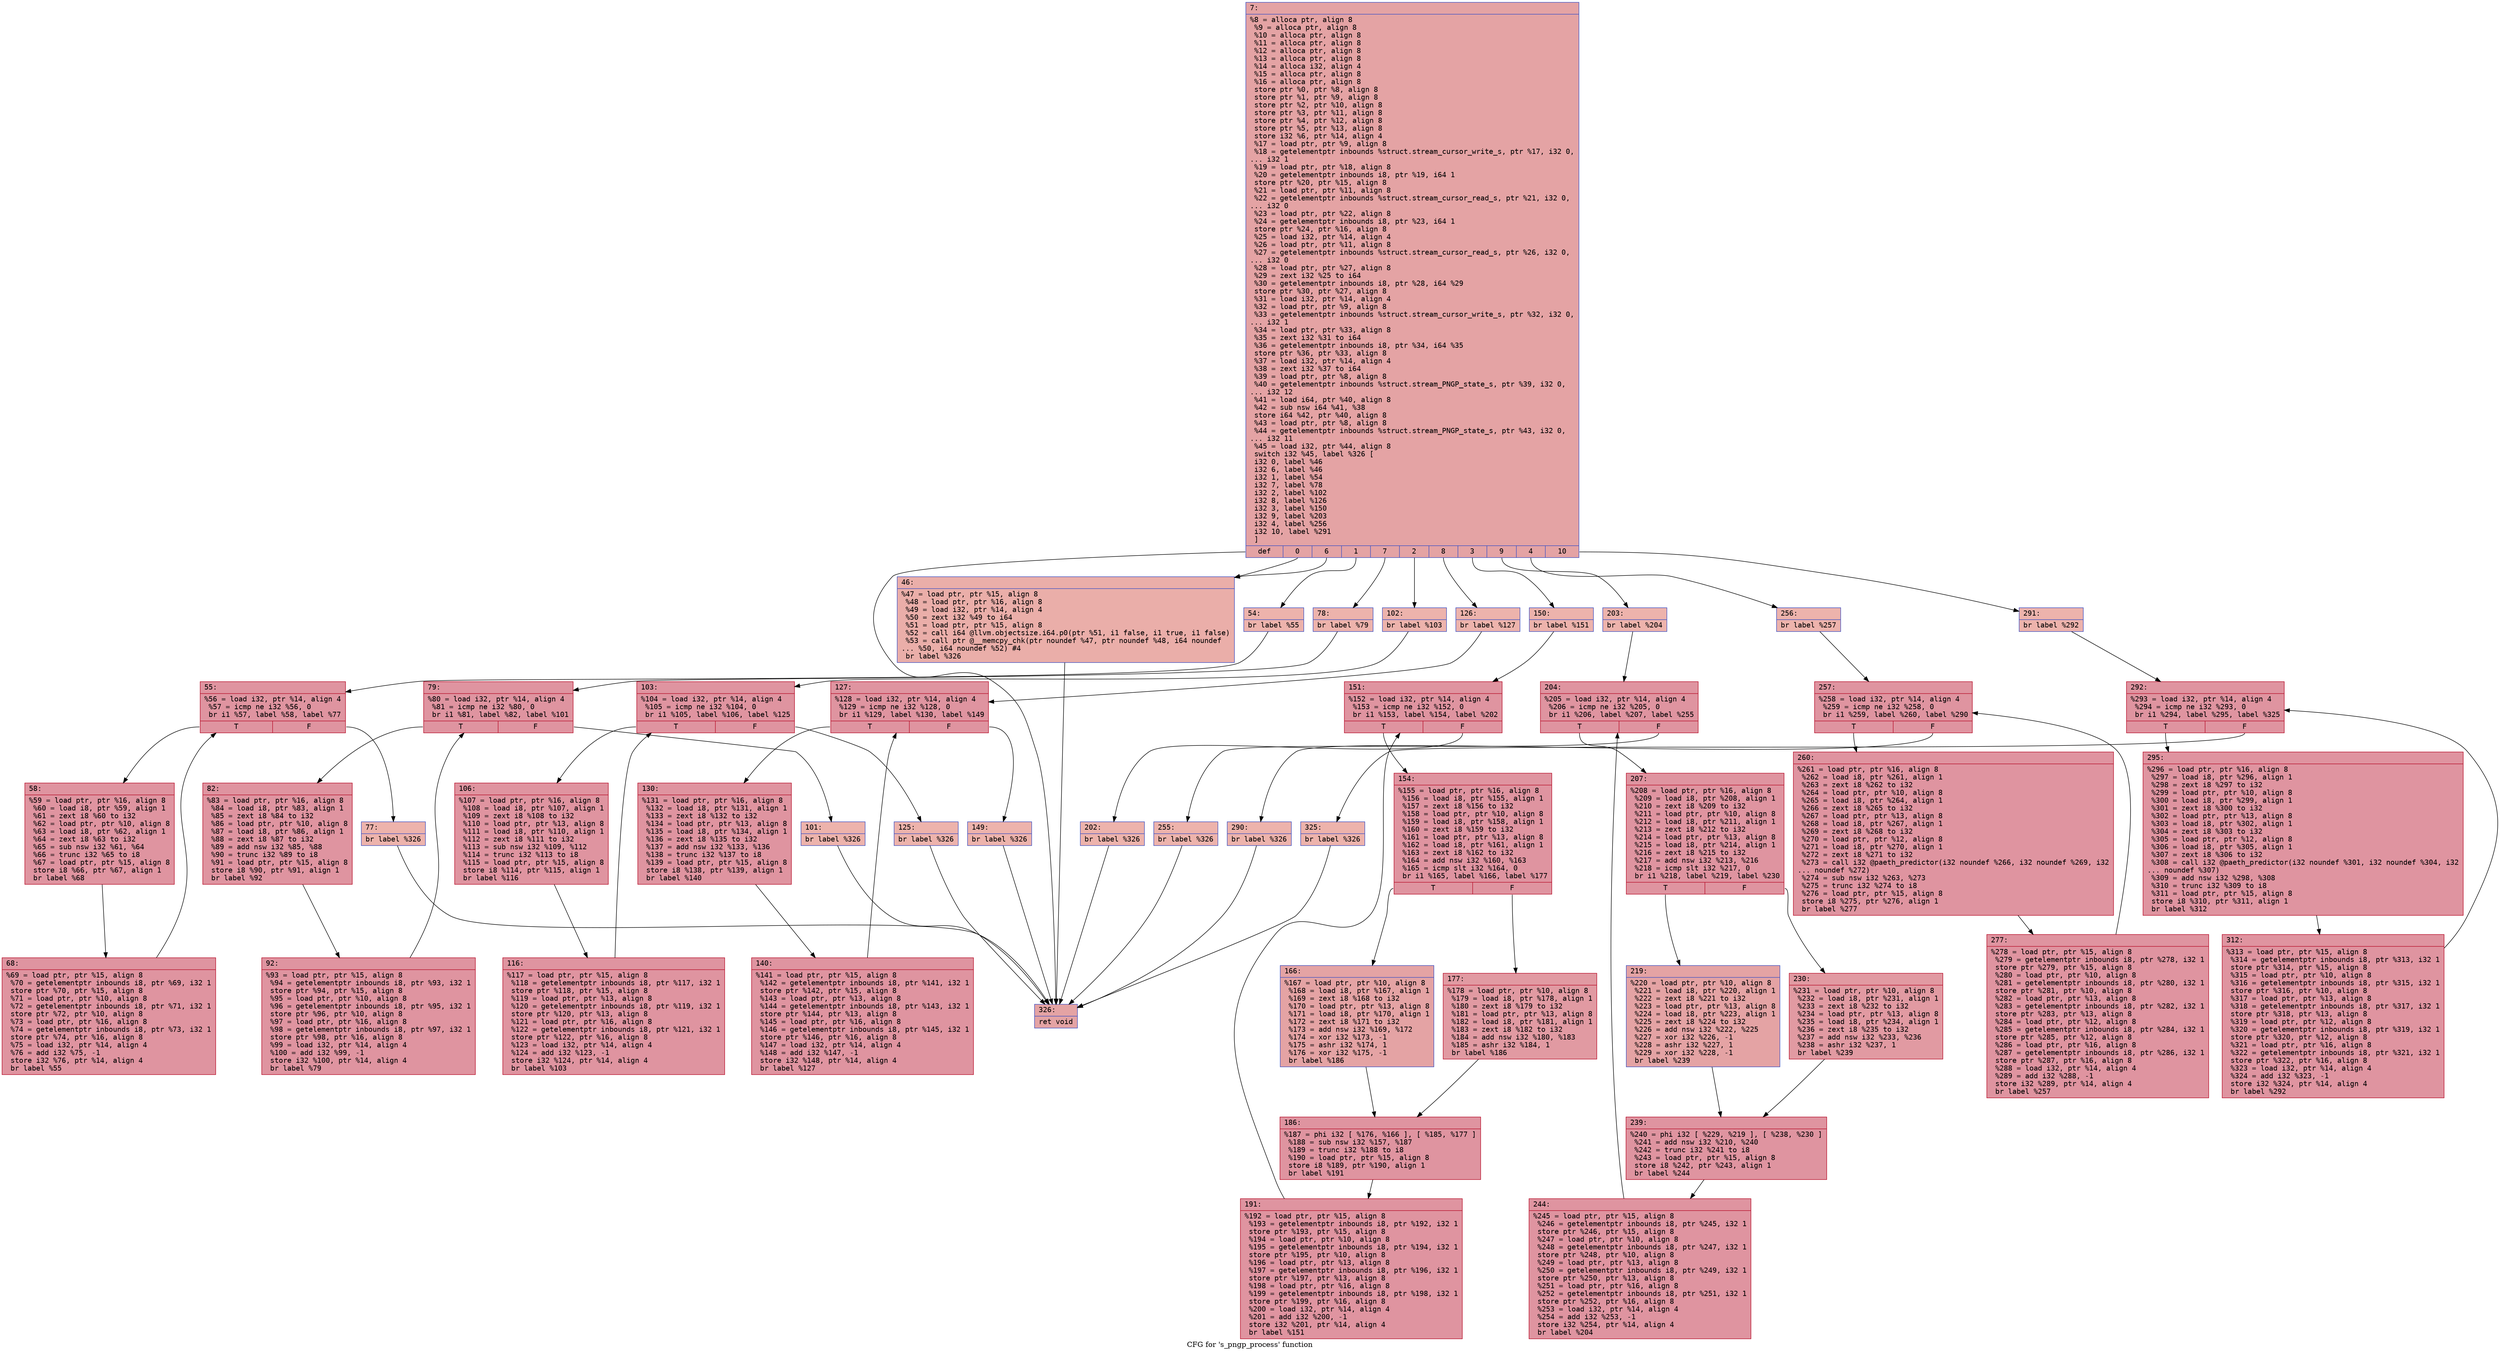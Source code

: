 digraph "CFG for 's_pngp_process' function" {
	label="CFG for 's_pngp_process' function";

	Node0x600002f2f700 [shape=record,color="#3d50c3ff", style=filled, fillcolor="#c32e3170" fontname="Courier",label="{7:\l|  %8 = alloca ptr, align 8\l  %9 = alloca ptr, align 8\l  %10 = alloca ptr, align 8\l  %11 = alloca ptr, align 8\l  %12 = alloca ptr, align 8\l  %13 = alloca ptr, align 8\l  %14 = alloca i32, align 4\l  %15 = alloca ptr, align 8\l  %16 = alloca ptr, align 8\l  store ptr %0, ptr %8, align 8\l  store ptr %1, ptr %9, align 8\l  store ptr %2, ptr %10, align 8\l  store ptr %3, ptr %11, align 8\l  store ptr %4, ptr %12, align 8\l  store ptr %5, ptr %13, align 8\l  store i32 %6, ptr %14, align 4\l  %17 = load ptr, ptr %9, align 8\l  %18 = getelementptr inbounds %struct.stream_cursor_write_s, ptr %17, i32 0,\l... i32 1\l  %19 = load ptr, ptr %18, align 8\l  %20 = getelementptr inbounds i8, ptr %19, i64 1\l  store ptr %20, ptr %15, align 8\l  %21 = load ptr, ptr %11, align 8\l  %22 = getelementptr inbounds %struct.stream_cursor_read_s, ptr %21, i32 0,\l... i32 0\l  %23 = load ptr, ptr %22, align 8\l  %24 = getelementptr inbounds i8, ptr %23, i64 1\l  store ptr %24, ptr %16, align 8\l  %25 = load i32, ptr %14, align 4\l  %26 = load ptr, ptr %11, align 8\l  %27 = getelementptr inbounds %struct.stream_cursor_read_s, ptr %26, i32 0,\l... i32 0\l  %28 = load ptr, ptr %27, align 8\l  %29 = zext i32 %25 to i64\l  %30 = getelementptr inbounds i8, ptr %28, i64 %29\l  store ptr %30, ptr %27, align 8\l  %31 = load i32, ptr %14, align 4\l  %32 = load ptr, ptr %9, align 8\l  %33 = getelementptr inbounds %struct.stream_cursor_write_s, ptr %32, i32 0,\l... i32 1\l  %34 = load ptr, ptr %33, align 8\l  %35 = zext i32 %31 to i64\l  %36 = getelementptr inbounds i8, ptr %34, i64 %35\l  store ptr %36, ptr %33, align 8\l  %37 = load i32, ptr %14, align 4\l  %38 = zext i32 %37 to i64\l  %39 = load ptr, ptr %8, align 8\l  %40 = getelementptr inbounds %struct.stream_PNGP_state_s, ptr %39, i32 0,\l... i32 12\l  %41 = load i64, ptr %40, align 8\l  %42 = sub nsw i64 %41, %38\l  store i64 %42, ptr %40, align 8\l  %43 = load ptr, ptr %8, align 8\l  %44 = getelementptr inbounds %struct.stream_PNGP_state_s, ptr %43, i32 0,\l... i32 11\l  %45 = load i32, ptr %44, align 8\l  switch i32 %45, label %326 [\l    i32 0, label %46\l    i32 6, label %46\l    i32 1, label %54\l    i32 7, label %78\l    i32 2, label %102\l    i32 8, label %126\l    i32 3, label %150\l    i32 9, label %203\l    i32 4, label %256\l    i32 10, label %291\l  ]\l|{<s0>def|<s1>0|<s2>6|<s3>1|<s4>7|<s5>2|<s6>8|<s7>3|<s8>9|<s9>4|<s10>10}}"];
	Node0x600002f2f700:s0 -> Node0x600002f28640[tooltip="7 -> 326\nProbability 9.09%" ];
	Node0x600002f2f700:s1 -> Node0x600002f2f750[tooltip="7 -> 46\nProbability 18.18%" ];
	Node0x600002f2f700:s2 -> Node0x600002f2f750[tooltip="7 -> 46\nProbability 18.18%" ];
	Node0x600002f2f700:s3 -> Node0x600002f2f7a0[tooltip="7 -> 54\nProbability 9.09%" ];
	Node0x600002f2f700:s4 -> Node0x600002f2f930[tooltip="7 -> 78\nProbability 9.09%" ];
	Node0x600002f2f700:s5 -> Node0x600002f2fac0[tooltip="7 -> 102\nProbability 9.09%" ];
	Node0x600002f2f700:s6 -> Node0x600002f2fc50[tooltip="7 -> 126\nProbability 9.09%" ];
	Node0x600002f2f700:s7 -> Node0x600002f2fde0[tooltip="7 -> 150\nProbability 9.09%" ];
	Node0x600002f2f700:s8 -> Node0x600002f280a0[tooltip="7 -> 203\nProbability 9.09%" ];
	Node0x600002f2f700:s9 -> Node0x600002f28320[tooltip="7 -> 256\nProbability 9.09%" ];
	Node0x600002f2f700:s10 -> Node0x600002f284b0[tooltip="7 -> 291\nProbability 9.09%" ];
	Node0x600002f2f750 [shape=record,color="#3d50c3ff", style=filled, fillcolor="#d0473d70" fontname="Courier",label="{46:\l|  %47 = load ptr, ptr %15, align 8\l  %48 = load ptr, ptr %16, align 8\l  %49 = load i32, ptr %14, align 4\l  %50 = zext i32 %49 to i64\l  %51 = load ptr, ptr %15, align 8\l  %52 = call i64 @llvm.objectsize.i64.p0(ptr %51, i1 false, i1 true, i1 false)\l  %53 = call ptr @__memcpy_chk(ptr noundef %47, ptr noundef %48, i64 noundef\l... %50, i64 noundef %52) #4\l  br label %326\l}"];
	Node0x600002f2f750 -> Node0x600002f28640[tooltip="46 -> 326\nProbability 100.00%" ];
	Node0x600002f2f7a0 [shape=record,color="#3d50c3ff", style=filled, fillcolor="#d6524470" fontname="Courier",label="{54:\l|  br label %55\l}"];
	Node0x600002f2f7a0 -> Node0x600002f2f7f0[tooltip="54 -> 55\nProbability 100.00%" ];
	Node0x600002f2f7f0 [shape=record,color="#b70d28ff", style=filled, fillcolor="#b70d2870" fontname="Courier",label="{55:\l|  %56 = load i32, ptr %14, align 4\l  %57 = icmp ne i32 %56, 0\l  br i1 %57, label %58, label %77\l|{<s0>T|<s1>F}}"];
	Node0x600002f2f7f0:s0 -> Node0x600002f2f840[tooltip="55 -> 58\nProbability 96.88%" ];
	Node0x600002f2f7f0:s1 -> Node0x600002f2f8e0[tooltip="55 -> 77\nProbability 3.12%" ];
	Node0x600002f2f840 [shape=record,color="#b70d28ff", style=filled, fillcolor="#b70d2870" fontname="Courier",label="{58:\l|  %59 = load ptr, ptr %16, align 8\l  %60 = load i8, ptr %59, align 1\l  %61 = zext i8 %60 to i32\l  %62 = load ptr, ptr %10, align 8\l  %63 = load i8, ptr %62, align 1\l  %64 = zext i8 %63 to i32\l  %65 = sub nsw i32 %61, %64\l  %66 = trunc i32 %65 to i8\l  %67 = load ptr, ptr %15, align 8\l  store i8 %66, ptr %67, align 1\l  br label %68\l}"];
	Node0x600002f2f840 -> Node0x600002f2f890[tooltip="58 -> 68\nProbability 100.00%" ];
	Node0x600002f2f890 [shape=record,color="#b70d28ff", style=filled, fillcolor="#b70d2870" fontname="Courier",label="{68:\l|  %69 = load ptr, ptr %15, align 8\l  %70 = getelementptr inbounds i8, ptr %69, i32 1\l  store ptr %70, ptr %15, align 8\l  %71 = load ptr, ptr %10, align 8\l  %72 = getelementptr inbounds i8, ptr %71, i32 1\l  store ptr %72, ptr %10, align 8\l  %73 = load ptr, ptr %16, align 8\l  %74 = getelementptr inbounds i8, ptr %73, i32 1\l  store ptr %74, ptr %16, align 8\l  %75 = load i32, ptr %14, align 4\l  %76 = add i32 %75, -1\l  store i32 %76, ptr %14, align 4\l  br label %55\l}"];
	Node0x600002f2f890 -> Node0x600002f2f7f0[tooltip="68 -> 55\nProbability 100.00%" ];
	Node0x600002f2f8e0 [shape=record,color="#3d50c3ff", style=filled, fillcolor="#d6524470" fontname="Courier",label="{77:\l|  br label %326\l}"];
	Node0x600002f2f8e0 -> Node0x600002f28640[tooltip="77 -> 326\nProbability 100.00%" ];
	Node0x600002f2f930 [shape=record,color="#3d50c3ff", style=filled, fillcolor="#d6524470" fontname="Courier",label="{78:\l|  br label %79\l}"];
	Node0x600002f2f930 -> Node0x600002f2f980[tooltip="78 -> 79\nProbability 100.00%" ];
	Node0x600002f2f980 [shape=record,color="#b70d28ff", style=filled, fillcolor="#b70d2870" fontname="Courier",label="{79:\l|  %80 = load i32, ptr %14, align 4\l  %81 = icmp ne i32 %80, 0\l  br i1 %81, label %82, label %101\l|{<s0>T|<s1>F}}"];
	Node0x600002f2f980:s0 -> Node0x600002f2f9d0[tooltip="79 -> 82\nProbability 96.88%" ];
	Node0x600002f2f980:s1 -> Node0x600002f2fa70[tooltip="79 -> 101\nProbability 3.12%" ];
	Node0x600002f2f9d0 [shape=record,color="#b70d28ff", style=filled, fillcolor="#b70d2870" fontname="Courier",label="{82:\l|  %83 = load ptr, ptr %16, align 8\l  %84 = load i8, ptr %83, align 1\l  %85 = zext i8 %84 to i32\l  %86 = load ptr, ptr %10, align 8\l  %87 = load i8, ptr %86, align 1\l  %88 = zext i8 %87 to i32\l  %89 = add nsw i32 %85, %88\l  %90 = trunc i32 %89 to i8\l  %91 = load ptr, ptr %15, align 8\l  store i8 %90, ptr %91, align 1\l  br label %92\l}"];
	Node0x600002f2f9d0 -> Node0x600002f2fa20[tooltip="82 -> 92\nProbability 100.00%" ];
	Node0x600002f2fa20 [shape=record,color="#b70d28ff", style=filled, fillcolor="#b70d2870" fontname="Courier",label="{92:\l|  %93 = load ptr, ptr %15, align 8\l  %94 = getelementptr inbounds i8, ptr %93, i32 1\l  store ptr %94, ptr %15, align 8\l  %95 = load ptr, ptr %10, align 8\l  %96 = getelementptr inbounds i8, ptr %95, i32 1\l  store ptr %96, ptr %10, align 8\l  %97 = load ptr, ptr %16, align 8\l  %98 = getelementptr inbounds i8, ptr %97, i32 1\l  store ptr %98, ptr %16, align 8\l  %99 = load i32, ptr %14, align 4\l  %100 = add i32 %99, -1\l  store i32 %100, ptr %14, align 4\l  br label %79\l}"];
	Node0x600002f2fa20 -> Node0x600002f2f980[tooltip="92 -> 79\nProbability 100.00%" ];
	Node0x600002f2fa70 [shape=record,color="#3d50c3ff", style=filled, fillcolor="#d6524470" fontname="Courier",label="{101:\l|  br label %326\l}"];
	Node0x600002f2fa70 -> Node0x600002f28640[tooltip="101 -> 326\nProbability 100.00%" ];
	Node0x600002f2fac0 [shape=record,color="#3d50c3ff", style=filled, fillcolor="#d6524470" fontname="Courier",label="{102:\l|  br label %103\l}"];
	Node0x600002f2fac0 -> Node0x600002f2fb10[tooltip="102 -> 103\nProbability 100.00%" ];
	Node0x600002f2fb10 [shape=record,color="#b70d28ff", style=filled, fillcolor="#b70d2870" fontname="Courier",label="{103:\l|  %104 = load i32, ptr %14, align 4\l  %105 = icmp ne i32 %104, 0\l  br i1 %105, label %106, label %125\l|{<s0>T|<s1>F}}"];
	Node0x600002f2fb10:s0 -> Node0x600002f2fb60[tooltip="103 -> 106\nProbability 96.88%" ];
	Node0x600002f2fb10:s1 -> Node0x600002f2fc00[tooltip="103 -> 125\nProbability 3.12%" ];
	Node0x600002f2fb60 [shape=record,color="#b70d28ff", style=filled, fillcolor="#b70d2870" fontname="Courier",label="{106:\l|  %107 = load ptr, ptr %16, align 8\l  %108 = load i8, ptr %107, align 1\l  %109 = zext i8 %108 to i32\l  %110 = load ptr, ptr %13, align 8\l  %111 = load i8, ptr %110, align 1\l  %112 = zext i8 %111 to i32\l  %113 = sub nsw i32 %109, %112\l  %114 = trunc i32 %113 to i8\l  %115 = load ptr, ptr %15, align 8\l  store i8 %114, ptr %115, align 1\l  br label %116\l}"];
	Node0x600002f2fb60 -> Node0x600002f2fbb0[tooltip="106 -> 116\nProbability 100.00%" ];
	Node0x600002f2fbb0 [shape=record,color="#b70d28ff", style=filled, fillcolor="#b70d2870" fontname="Courier",label="{116:\l|  %117 = load ptr, ptr %15, align 8\l  %118 = getelementptr inbounds i8, ptr %117, i32 1\l  store ptr %118, ptr %15, align 8\l  %119 = load ptr, ptr %13, align 8\l  %120 = getelementptr inbounds i8, ptr %119, i32 1\l  store ptr %120, ptr %13, align 8\l  %121 = load ptr, ptr %16, align 8\l  %122 = getelementptr inbounds i8, ptr %121, i32 1\l  store ptr %122, ptr %16, align 8\l  %123 = load i32, ptr %14, align 4\l  %124 = add i32 %123, -1\l  store i32 %124, ptr %14, align 4\l  br label %103\l}"];
	Node0x600002f2fbb0 -> Node0x600002f2fb10[tooltip="116 -> 103\nProbability 100.00%" ];
	Node0x600002f2fc00 [shape=record,color="#3d50c3ff", style=filled, fillcolor="#d6524470" fontname="Courier",label="{125:\l|  br label %326\l}"];
	Node0x600002f2fc00 -> Node0x600002f28640[tooltip="125 -> 326\nProbability 100.00%" ];
	Node0x600002f2fc50 [shape=record,color="#3d50c3ff", style=filled, fillcolor="#d6524470" fontname="Courier",label="{126:\l|  br label %127\l}"];
	Node0x600002f2fc50 -> Node0x600002f2fca0[tooltip="126 -> 127\nProbability 100.00%" ];
	Node0x600002f2fca0 [shape=record,color="#b70d28ff", style=filled, fillcolor="#b70d2870" fontname="Courier",label="{127:\l|  %128 = load i32, ptr %14, align 4\l  %129 = icmp ne i32 %128, 0\l  br i1 %129, label %130, label %149\l|{<s0>T|<s1>F}}"];
	Node0x600002f2fca0:s0 -> Node0x600002f2fcf0[tooltip="127 -> 130\nProbability 96.88%" ];
	Node0x600002f2fca0:s1 -> Node0x600002f2fd90[tooltip="127 -> 149\nProbability 3.12%" ];
	Node0x600002f2fcf0 [shape=record,color="#b70d28ff", style=filled, fillcolor="#b70d2870" fontname="Courier",label="{130:\l|  %131 = load ptr, ptr %16, align 8\l  %132 = load i8, ptr %131, align 1\l  %133 = zext i8 %132 to i32\l  %134 = load ptr, ptr %13, align 8\l  %135 = load i8, ptr %134, align 1\l  %136 = zext i8 %135 to i32\l  %137 = add nsw i32 %133, %136\l  %138 = trunc i32 %137 to i8\l  %139 = load ptr, ptr %15, align 8\l  store i8 %138, ptr %139, align 1\l  br label %140\l}"];
	Node0x600002f2fcf0 -> Node0x600002f2fd40[tooltip="130 -> 140\nProbability 100.00%" ];
	Node0x600002f2fd40 [shape=record,color="#b70d28ff", style=filled, fillcolor="#b70d2870" fontname="Courier",label="{140:\l|  %141 = load ptr, ptr %15, align 8\l  %142 = getelementptr inbounds i8, ptr %141, i32 1\l  store ptr %142, ptr %15, align 8\l  %143 = load ptr, ptr %13, align 8\l  %144 = getelementptr inbounds i8, ptr %143, i32 1\l  store ptr %144, ptr %13, align 8\l  %145 = load ptr, ptr %16, align 8\l  %146 = getelementptr inbounds i8, ptr %145, i32 1\l  store ptr %146, ptr %16, align 8\l  %147 = load i32, ptr %14, align 4\l  %148 = add i32 %147, -1\l  store i32 %148, ptr %14, align 4\l  br label %127\l}"];
	Node0x600002f2fd40 -> Node0x600002f2fca0[tooltip="140 -> 127\nProbability 100.00%" ];
	Node0x600002f2fd90 [shape=record,color="#3d50c3ff", style=filled, fillcolor="#d6524470" fontname="Courier",label="{149:\l|  br label %326\l}"];
	Node0x600002f2fd90 -> Node0x600002f28640[tooltip="149 -> 326\nProbability 100.00%" ];
	Node0x600002f2fde0 [shape=record,color="#3d50c3ff", style=filled, fillcolor="#d6524470" fontname="Courier",label="{150:\l|  br label %151\l}"];
	Node0x600002f2fde0 -> Node0x600002f2fe30[tooltip="150 -> 151\nProbability 100.00%" ];
	Node0x600002f2fe30 [shape=record,color="#b70d28ff", style=filled, fillcolor="#b70d2870" fontname="Courier",label="{151:\l|  %152 = load i32, ptr %14, align 4\l  %153 = icmp ne i32 %152, 0\l  br i1 %153, label %154, label %202\l|{<s0>T|<s1>F}}"];
	Node0x600002f2fe30:s0 -> Node0x600002f2fe80[tooltip="151 -> 154\nProbability 96.88%" ];
	Node0x600002f2fe30:s1 -> Node0x600002f28050[tooltip="151 -> 202\nProbability 3.12%" ];
	Node0x600002f2fe80 [shape=record,color="#b70d28ff", style=filled, fillcolor="#b70d2870" fontname="Courier",label="{154:\l|  %155 = load ptr, ptr %16, align 8\l  %156 = load i8, ptr %155, align 1\l  %157 = zext i8 %156 to i32\l  %158 = load ptr, ptr %10, align 8\l  %159 = load i8, ptr %158, align 1\l  %160 = zext i8 %159 to i32\l  %161 = load ptr, ptr %13, align 8\l  %162 = load i8, ptr %161, align 1\l  %163 = zext i8 %162 to i32\l  %164 = add nsw i32 %160, %163\l  %165 = icmp slt i32 %164, 0\l  br i1 %165, label %166, label %177\l|{<s0>T|<s1>F}}"];
	Node0x600002f2fe80:s0 -> Node0x600002f2fed0[tooltip="154 -> 166\nProbability 37.50%" ];
	Node0x600002f2fe80:s1 -> Node0x600002f2ff20[tooltip="154 -> 177\nProbability 62.50%" ];
	Node0x600002f2fed0 [shape=record,color="#3d50c3ff", style=filled, fillcolor="#c32e3170" fontname="Courier",label="{166:\l|  %167 = load ptr, ptr %10, align 8\l  %168 = load i8, ptr %167, align 1\l  %169 = zext i8 %168 to i32\l  %170 = load ptr, ptr %13, align 8\l  %171 = load i8, ptr %170, align 1\l  %172 = zext i8 %171 to i32\l  %173 = add nsw i32 %169, %172\l  %174 = xor i32 %173, -1\l  %175 = ashr i32 %174, 1\l  %176 = xor i32 %175, -1\l  br label %186\l}"];
	Node0x600002f2fed0 -> Node0x600002f2ff70[tooltip="166 -> 186\nProbability 100.00%" ];
	Node0x600002f2ff20 [shape=record,color="#b70d28ff", style=filled, fillcolor="#bb1b2c70" fontname="Courier",label="{177:\l|  %178 = load ptr, ptr %10, align 8\l  %179 = load i8, ptr %178, align 1\l  %180 = zext i8 %179 to i32\l  %181 = load ptr, ptr %13, align 8\l  %182 = load i8, ptr %181, align 1\l  %183 = zext i8 %182 to i32\l  %184 = add nsw i32 %180, %183\l  %185 = ashr i32 %184, 1\l  br label %186\l}"];
	Node0x600002f2ff20 -> Node0x600002f2ff70[tooltip="177 -> 186\nProbability 100.00%" ];
	Node0x600002f2ff70 [shape=record,color="#b70d28ff", style=filled, fillcolor="#b70d2870" fontname="Courier",label="{186:\l|  %187 = phi i32 [ %176, %166 ], [ %185, %177 ]\l  %188 = sub nsw i32 %157, %187\l  %189 = trunc i32 %188 to i8\l  %190 = load ptr, ptr %15, align 8\l  store i8 %189, ptr %190, align 1\l  br label %191\l}"];
	Node0x600002f2ff70 -> Node0x600002f28000[tooltip="186 -> 191\nProbability 100.00%" ];
	Node0x600002f28000 [shape=record,color="#b70d28ff", style=filled, fillcolor="#b70d2870" fontname="Courier",label="{191:\l|  %192 = load ptr, ptr %15, align 8\l  %193 = getelementptr inbounds i8, ptr %192, i32 1\l  store ptr %193, ptr %15, align 8\l  %194 = load ptr, ptr %10, align 8\l  %195 = getelementptr inbounds i8, ptr %194, i32 1\l  store ptr %195, ptr %10, align 8\l  %196 = load ptr, ptr %13, align 8\l  %197 = getelementptr inbounds i8, ptr %196, i32 1\l  store ptr %197, ptr %13, align 8\l  %198 = load ptr, ptr %16, align 8\l  %199 = getelementptr inbounds i8, ptr %198, i32 1\l  store ptr %199, ptr %16, align 8\l  %200 = load i32, ptr %14, align 4\l  %201 = add i32 %200, -1\l  store i32 %201, ptr %14, align 4\l  br label %151\l}"];
	Node0x600002f28000 -> Node0x600002f2fe30[tooltip="191 -> 151\nProbability 100.00%" ];
	Node0x600002f28050 [shape=record,color="#3d50c3ff", style=filled, fillcolor="#d6524470" fontname="Courier",label="{202:\l|  br label %326\l}"];
	Node0x600002f28050 -> Node0x600002f28640[tooltip="202 -> 326\nProbability 100.00%" ];
	Node0x600002f280a0 [shape=record,color="#3d50c3ff", style=filled, fillcolor="#d6524470" fontname="Courier",label="{203:\l|  br label %204\l}"];
	Node0x600002f280a0 -> Node0x600002f280f0[tooltip="203 -> 204\nProbability 100.00%" ];
	Node0x600002f280f0 [shape=record,color="#b70d28ff", style=filled, fillcolor="#b70d2870" fontname="Courier",label="{204:\l|  %205 = load i32, ptr %14, align 4\l  %206 = icmp ne i32 %205, 0\l  br i1 %206, label %207, label %255\l|{<s0>T|<s1>F}}"];
	Node0x600002f280f0:s0 -> Node0x600002f28140[tooltip="204 -> 207\nProbability 96.88%" ];
	Node0x600002f280f0:s1 -> Node0x600002f282d0[tooltip="204 -> 255\nProbability 3.12%" ];
	Node0x600002f28140 [shape=record,color="#b70d28ff", style=filled, fillcolor="#b70d2870" fontname="Courier",label="{207:\l|  %208 = load ptr, ptr %16, align 8\l  %209 = load i8, ptr %208, align 1\l  %210 = zext i8 %209 to i32\l  %211 = load ptr, ptr %10, align 8\l  %212 = load i8, ptr %211, align 1\l  %213 = zext i8 %212 to i32\l  %214 = load ptr, ptr %13, align 8\l  %215 = load i8, ptr %214, align 1\l  %216 = zext i8 %215 to i32\l  %217 = add nsw i32 %213, %216\l  %218 = icmp slt i32 %217, 0\l  br i1 %218, label %219, label %230\l|{<s0>T|<s1>F}}"];
	Node0x600002f28140:s0 -> Node0x600002f28190[tooltip="207 -> 219\nProbability 37.50%" ];
	Node0x600002f28140:s1 -> Node0x600002f281e0[tooltip="207 -> 230\nProbability 62.50%" ];
	Node0x600002f28190 [shape=record,color="#3d50c3ff", style=filled, fillcolor="#c32e3170" fontname="Courier",label="{219:\l|  %220 = load ptr, ptr %10, align 8\l  %221 = load i8, ptr %220, align 1\l  %222 = zext i8 %221 to i32\l  %223 = load ptr, ptr %13, align 8\l  %224 = load i8, ptr %223, align 1\l  %225 = zext i8 %224 to i32\l  %226 = add nsw i32 %222, %225\l  %227 = xor i32 %226, -1\l  %228 = ashr i32 %227, 1\l  %229 = xor i32 %228, -1\l  br label %239\l}"];
	Node0x600002f28190 -> Node0x600002f28230[tooltip="219 -> 239\nProbability 100.00%" ];
	Node0x600002f281e0 [shape=record,color="#b70d28ff", style=filled, fillcolor="#bb1b2c70" fontname="Courier",label="{230:\l|  %231 = load ptr, ptr %10, align 8\l  %232 = load i8, ptr %231, align 1\l  %233 = zext i8 %232 to i32\l  %234 = load ptr, ptr %13, align 8\l  %235 = load i8, ptr %234, align 1\l  %236 = zext i8 %235 to i32\l  %237 = add nsw i32 %233, %236\l  %238 = ashr i32 %237, 1\l  br label %239\l}"];
	Node0x600002f281e0 -> Node0x600002f28230[tooltip="230 -> 239\nProbability 100.00%" ];
	Node0x600002f28230 [shape=record,color="#b70d28ff", style=filled, fillcolor="#b70d2870" fontname="Courier",label="{239:\l|  %240 = phi i32 [ %229, %219 ], [ %238, %230 ]\l  %241 = add nsw i32 %210, %240\l  %242 = trunc i32 %241 to i8\l  %243 = load ptr, ptr %15, align 8\l  store i8 %242, ptr %243, align 1\l  br label %244\l}"];
	Node0x600002f28230 -> Node0x600002f28280[tooltip="239 -> 244\nProbability 100.00%" ];
	Node0x600002f28280 [shape=record,color="#b70d28ff", style=filled, fillcolor="#b70d2870" fontname="Courier",label="{244:\l|  %245 = load ptr, ptr %15, align 8\l  %246 = getelementptr inbounds i8, ptr %245, i32 1\l  store ptr %246, ptr %15, align 8\l  %247 = load ptr, ptr %10, align 8\l  %248 = getelementptr inbounds i8, ptr %247, i32 1\l  store ptr %248, ptr %10, align 8\l  %249 = load ptr, ptr %13, align 8\l  %250 = getelementptr inbounds i8, ptr %249, i32 1\l  store ptr %250, ptr %13, align 8\l  %251 = load ptr, ptr %16, align 8\l  %252 = getelementptr inbounds i8, ptr %251, i32 1\l  store ptr %252, ptr %16, align 8\l  %253 = load i32, ptr %14, align 4\l  %254 = add i32 %253, -1\l  store i32 %254, ptr %14, align 4\l  br label %204\l}"];
	Node0x600002f28280 -> Node0x600002f280f0[tooltip="244 -> 204\nProbability 100.00%" ];
	Node0x600002f282d0 [shape=record,color="#3d50c3ff", style=filled, fillcolor="#d6524470" fontname="Courier",label="{255:\l|  br label %326\l}"];
	Node0x600002f282d0 -> Node0x600002f28640[tooltip="255 -> 326\nProbability 100.00%" ];
	Node0x600002f28320 [shape=record,color="#3d50c3ff", style=filled, fillcolor="#d6524470" fontname="Courier",label="{256:\l|  br label %257\l}"];
	Node0x600002f28320 -> Node0x600002f28370[tooltip="256 -> 257\nProbability 100.00%" ];
	Node0x600002f28370 [shape=record,color="#b70d28ff", style=filled, fillcolor="#b70d2870" fontname="Courier",label="{257:\l|  %258 = load i32, ptr %14, align 4\l  %259 = icmp ne i32 %258, 0\l  br i1 %259, label %260, label %290\l|{<s0>T|<s1>F}}"];
	Node0x600002f28370:s0 -> Node0x600002f283c0[tooltip="257 -> 260\nProbability 96.88%" ];
	Node0x600002f28370:s1 -> Node0x600002f28460[tooltip="257 -> 290\nProbability 3.12%" ];
	Node0x600002f283c0 [shape=record,color="#b70d28ff", style=filled, fillcolor="#b70d2870" fontname="Courier",label="{260:\l|  %261 = load ptr, ptr %16, align 8\l  %262 = load i8, ptr %261, align 1\l  %263 = zext i8 %262 to i32\l  %264 = load ptr, ptr %10, align 8\l  %265 = load i8, ptr %264, align 1\l  %266 = zext i8 %265 to i32\l  %267 = load ptr, ptr %13, align 8\l  %268 = load i8, ptr %267, align 1\l  %269 = zext i8 %268 to i32\l  %270 = load ptr, ptr %12, align 8\l  %271 = load i8, ptr %270, align 1\l  %272 = zext i8 %271 to i32\l  %273 = call i32 @paeth_predictor(i32 noundef %266, i32 noundef %269, i32\l... noundef %272)\l  %274 = sub nsw i32 %263, %273\l  %275 = trunc i32 %274 to i8\l  %276 = load ptr, ptr %15, align 8\l  store i8 %275, ptr %276, align 1\l  br label %277\l}"];
	Node0x600002f283c0 -> Node0x600002f28410[tooltip="260 -> 277\nProbability 100.00%" ];
	Node0x600002f28410 [shape=record,color="#b70d28ff", style=filled, fillcolor="#b70d2870" fontname="Courier",label="{277:\l|  %278 = load ptr, ptr %15, align 8\l  %279 = getelementptr inbounds i8, ptr %278, i32 1\l  store ptr %279, ptr %15, align 8\l  %280 = load ptr, ptr %10, align 8\l  %281 = getelementptr inbounds i8, ptr %280, i32 1\l  store ptr %281, ptr %10, align 8\l  %282 = load ptr, ptr %13, align 8\l  %283 = getelementptr inbounds i8, ptr %282, i32 1\l  store ptr %283, ptr %13, align 8\l  %284 = load ptr, ptr %12, align 8\l  %285 = getelementptr inbounds i8, ptr %284, i32 1\l  store ptr %285, ptr %12, align 8\l  %286 = load ptr, ptr %16, align 8\l  %287 = getelementptr inbounds i8, ptr %286, i32 1\l  store ptr %287, ptr %16, align 8\l  %288 = load i32, ptr %14, align 4\l  %289 = add i32 %288, -1\l  store i32 %289, ptr %14, align 4\l  br label %257\l}"];
	Node0x600002f28410 -> Node0x600002f28370[tooltip="277 -> 257\nProbability 100.00%" ];
	Node0x600002f28460 [shape=record,color="#3d50c3ff", style=filled, fillcolor="#d6524470" fontname="Courier",label="{290:\l|  br label %326\l}"];
	Node0x600002f28460 -> Node0x600002f28640[tooltip="290 -> 326\nProbability 100.00%" ];
	Node0x600002f284b0 [shape=record,color="#3d50c3ff", style=filled, fillcolor="#d6524470" fontname="Courier",label="{291:\l|  br label %292\l}"];
	Node0x600002f284b0 -> Node0x600002f28500[tooltip="291 -> 292\nProbability 100.00%" ];
	Node0x600002f28500 [shape=record,color="#b70d28ff", style=filled, fillcolor="#b70d2870" fontname="Courier",label="{292:\l|  %293 = load i32, ptr %14, align 4\l  %294 = icmp ne i32 %293, 0\l  br i1 %294, label %295, label %325\l|{<s0>T|<s1>F}}"];
	Node0x600002f28500:s0 -> Node0x600002f28550[tooltip="292 -> 295\nProbability 96.88%" ];
	Node0x600002f28500:s1 -> Node0x600002f285f0[tooltip="292 -> 325\nProbability 3.12%" ];
	Node0x600002f28550 [shape=record,color="#b70d28ff", style=filled, fillcolor="#b70d2870" fontname="Courier",label="{295:\l|  %296 = load ptr, ptr %16, align 8\l  %297 = load i8, ptr %296, align 1\l  %298 = zext i8 %297 to i32\l  %299 = load ptr, ptr %10, align 8\l  %300 = load i8, ptr %299, align 1\l  %301 = zext i8 %300 to i32\l  %302 = load ptr, ptr %13, align 8\l  %303 = load i8, ptr %302, align 1\l  %304 = zext i8 %303 to i32\l  %305 = load ptr, ptr %12, align 8\l  %306 = load i8, ptr %305, align 1\l  %307 = zext i8 %306 to i32\l  %308 = call i32 @paeth_predictor(i32 noundef %301, i32 noundef %304, i32\l... noundef %307)\l  %309 = add nsw i32 %298, %308\l  %310 = trunc i32 %309 to i8\l  %311 = load ptr, ptr %15, align 8\l  store i8 %310, ptr %311, align 1\l  br label %312\l}"];
	Node0x600002f28550 -> Node0x600002f285a0[tooltip="295 -> 312\nProbability 100.00%" ];
	Node0x600002f285a0 [shape=record,color="#b70d28ff", style=filled, fillcolor="#b70d2870" fontname="Courier",label="{312:\l|  %313 = load ptr, ptr %15, align 8\l  %314 = getelementptr inbounds i8, ptr %313, i32 1\l  store ptr %314, ptr %15, align 8\l  %315 = load ptr, ptr %10, align 8\l  %316 = getelementptr inbounds i8, ptr %315, i32 1\l  store ptr %316, ptr %10, align 8\l  %317 = load ptr, ptr %13, align 8\l  %318 = getelementptr inbounds i8, ptr %317, i32 1\l  store ptr %318, ptr %13, align 8\l  %319 = load ptr, ptr %12, align 8\l  %320 = getelementptr inbounds i8, ptr %319, i32 1\l  store ptr %320, ptr %12, align 8\l  %321 = load ptr, ptr %16, align 8\l  %322 = getelementptr inbounds i8, ptr %321, i32 1\l  store ptr %322, ptr %16, align 8\l  %323 = load i32, ptr %14, align 4\l  %324 = add i32 %323, -1\l  store i32 %324, ptr %14, align 4\l  br label %292\l}"];
	Node0x600002f285a0 -> Node0x600002f28500[tooltip="312 -> 292\nProbability 100.00%" ];
	Node0x600002f285f0 [shape=record,color="#3d50c3ff", style=filled, fillcolor="#d6524470" fontname="Courier",label="{325:\l|  br label %326\l}"];
	Node0x600002f285f0 -> Node0x600002f28640[tooltip="325 -> 326\nProbability 100.00%" ];
	Node0x600002f28640 [shape=record,color="#3d50c3ff", style=filled, fillcolor="#c32e3170" fontname="Courier",label="{326:\l|  ret void\l}"];
}
